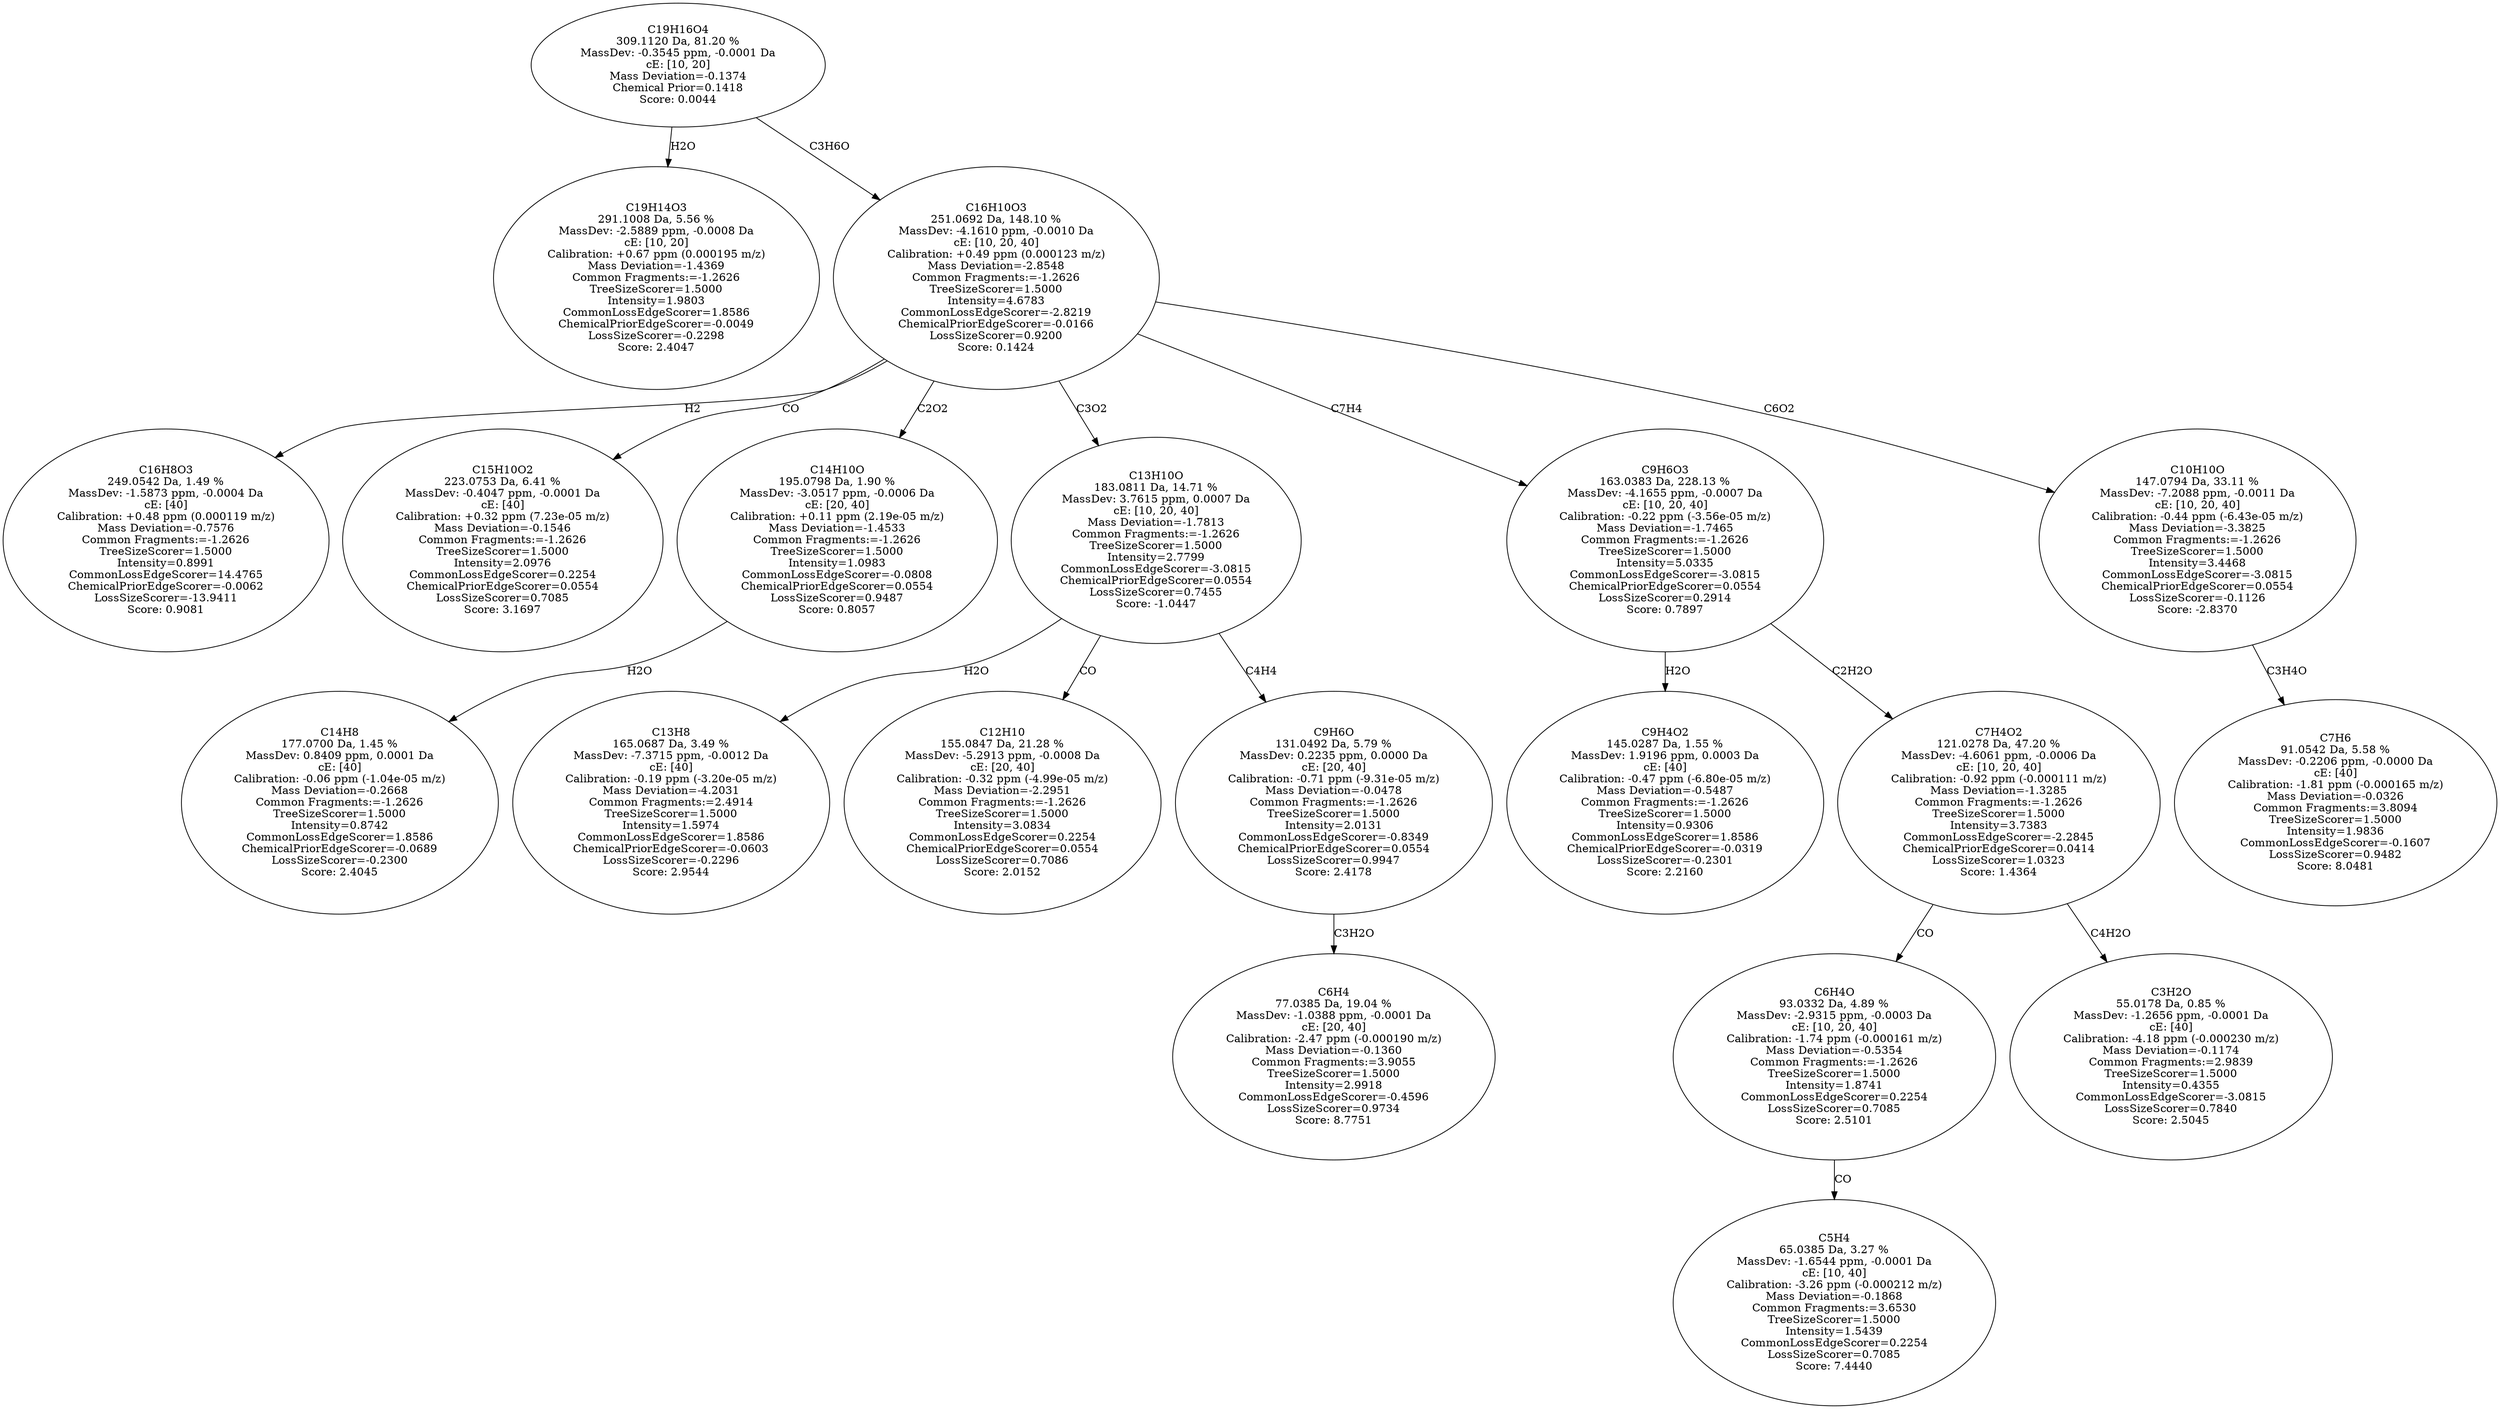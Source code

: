 strict digraph {
v1 [label="C19H14O3\n291.1008 Da, 5.56 %\nMassDev: -2.5889 ppm, -0.0008 Da\ncE: [10, 20]\nCalibration: +0.67 ppm (0.000195 m/z)\nMass Deviation=-1.4369\nCommon Fragments:=-1.2626\nTreeSizeScorer=1.5000\nIntensity=1.9803\nCommonLossEdgeScorer=1.8586\nChemicalPriorEdgeScorer=-0.0049\nLossSizeScorer=-0.2298\nScore: 2.4047"];
v2 [label="C16H8O3\n249.0542 Da, 1.49 %\nMassDev: -1.5873 ppm, -0.0004 Da\ncE: [40]\nCalibration: +0.48 ppm (0.000119 m/z)\nMass Deviation=-0.7576\nCommon Fragments:=-1.2626\nTreeSizeScorer=1.5000\nIntensity=0.8991\nCommonLossEdgeScorer=14.4765\nChemicalPriorEdgeScorer=-0.0062\nLossSizeScorer=-13.9411\nScore: 0.9081"];
v3 [label="C15H10O2\n223.0753 Da, 6.41 %\nMassDev: -0.4047 ppm, -0.0001 Da\ncE: [40]\nCalibration: +0.32 ppm (7.23e-05 m/z)\nMass Deviation=-0.1546\nCommon Fragments:=-1.2626\nTreeSizeScorer=1.5000\nIntensity=2.0976\nCommonLossEdgeScorer=0.2254\nChemicalPriorEdgeScorer=0.0554\nLossSizeScorer=0.7085\nScore: 3.1697"];
v4 [label="C14H8\n177.0700 Da, 1.45 %\nMassDev: 0.8409 ppm, 0.0001 Da\ncE: [40]\nCalibration: -0.06 ppm (-1.04e-05 m/z)\nMass Deviation=-0.2668\nCommon Fragments:=-1.2626\nTreeSizeScorer=1.5000\nIntensity=0.8742\nCommonLossEdgeScorer=1.8586\nChemicalPriorEdgeScorer=-0.0689\nLossSizeScorer=-0.2300\nScore: 2.4045"];
v5 [label="C14H10O\n195.0798 Da, 1.90 %\nMassDev: -3.0517 ppm, -0.0006 Da\ncE: [20, 40]\nCalibration: +0.11 ppm (2.19e-05 m/z)\nMass Deviation=-1.4533\nCommon Fragments:=-1.2626\nTreeSizeScorer=1.5000\nIntensity=1.0983\nCommonLossEdgeScorer=-0.0808\nChemicalPriorEdgeScorer=0.0554\nLossSizeScorer=0.9487\nScore: 0.8057"];
v6 [label="C13H8\n165.0687 Da, 3.49 %\nMassDev: -7.3715 ppm, -0.0012 Da\ncE: [40]\nCalibration: -0.19 ppm (-3.20e-05 m/z)\nMass Deviation=-4.2031\nCommon Fragments:=2.4914\nTreeSizeScorer=1.5000\nIntensity=1.5974\nCommonLossEdgeScorer=1.8586\nChemicalPriorEdgeScorer=-0.0603\nLossSizeScorer=-0.2296\nScore: 2.9544"];
v7 [label="C12H10\n155.0847 Da, 21.28 %\nMassDev: -5.2913 ppm, -0.0008 Da\ncE: [20, 40]\nCalibration: -0.32 ppm (-4.99e-05 m/z)\nMass Deviation=-2.2951\nCommon Fragments:=-1.2626\nTreeSizeScorer=1.5000\nIntensity=3.0834\nCommonLossEdgeScorer=0.2254\nChemicalPriorEdgeScorer=0.0554\nLossSizeScorer=0.7086\nScore: 2.0152"];
v8 [label="C6H4\n77.0385 Da, 19.04 %\nMassDev: -1.0388 ppm, -0.0001 Da\ncE: [20, 40]\nCalibration: -2.47 ppm (-0.000190 m/z)\nMass Deviation=-0.1360\nCommon Fragments:=3.9055\nTreeSizeScorer=1.5000\nIntensity=2.9918\nCommonLossEdgeScorer=-0.4596\nLossSizeScorer=0.9734\nScore: 8.7751"];
v9 [label="C9H6O\n131.0492 Da, 5.79 %\nMassDev: 0.2235 ppm, 0.0000 Da\ncE: [20, 40]\nCalibration: -0.71 ppm (-9.31e-05 m/z)\nMass Deviation=-0.0478\nCommon Fragments:=-1.2626\nTreeSizeScorer=1.5000\nIntensity=2.0131\nCommonLossEdgeScorer=-0.8349\nChemicalPriorEdgeScorer=0.0554\nLossSizeScorer=0.9947\nScore: 2.4178"];
v10 [label="C13H10O\n183.0811 Da, 14.71 %\nMassDev: 3.7615 ppm, 0.0007 Da\ncE: [10, 20, 40]\nMass Deviation=-1.7813\nCommon Fragments:=-1.2626\nTreeSizeScorer=1.5000\nIntensity=2.7799\nCommonLossEdgeScorer=-3.0815\nChemicalPriorEdgeScorer=0.0554\nLossSizeScorer=0.7455\nScore: -1.0447"];
v11 [label="C9H4O2\n145.0287 Da, 1.55 %\nMassDev: 1.9196 ppm, 0.0003 Da\ncE: [40]\nCalibration: -0.47 ppm (-6.80e-05 m/z)\nMass Deviation=-0.5487\nCommon Fragments:=-1.2626\nTreeSizeScorer=1.5000\nIntensity=0.9306\nCommonLossEdgeScorer=1.8586\nChemicalPriorEdgeScorer=-0.0319\nLossSizeScorer=-0.2301\nScore: 2.2160"];
v12 [label="C5H4\n65.0385 Da, 3.27 %\nMassDev: -1.6544 ppm, -0.0001 Da\ncE: [10, 40]\nCalibration: -3.26 ppm (-0.000212 m/z)\nMass Deviation=-0.1868\nCommon Fragments:=3.6530\nTreeSizeScorer=1.5000\nIntensity=1.5439\nCommonLossEdgeScorer=0.2254\nLossSizeScorer=0.7085\nScore: 7.4440"];
v13 [label="C6H4O\n93.0332 Da, 4.89 %\nMassDev: -2.9315 ppm, -0.0003 Da\ncE: [10, 20, 40]\nCalibration: -1.74 ppm (-0.000161 m/z)\nMass Deviation=-0.5354\nCommon Fragments:=-1.2626\nTreeSizeScorer=1.5000\nIntensity=1.8741\nCommonLossEdgeScorer=0.2254\nLossSizeScorer=0.7085\nScore: 2.5101"];
v14 [label="C3H2O\n55.0178 Da, 0.85 %\nMassDev: -1.2656 ppm, -0.0001 Da\ncE: [40]\nCalibration: -4.18 ppm (-0.000230 m/z)\nMass Deviation=-0.1174\nCommon Fragments:=2.9839\nTreeSizeScorer=1.5000\nIntensity=0.4355\nCommonLossEdgeScorer=-3.0815\nLossSizeScorer=0.7840\nScore: 2.5045"];
v15 [label="C7H4O2\n121.0278 Da, 47.20 %\nMassDev: -4.6061 ppm, -0.0006 Da\ncE: [10, 20, 40]\nCalibration: -0.92 ppm (-0.000111 m/z)\nMass Deviation=-1.3285\nCommon Fragments:=-1.2626\nTreeSizeScorer=1.5000\nIntensity=3.7383\nCommonLossEdgeScorer=-2.2845\nChemicalPriorEdgeScorer=0.0414\nLossSizeScorer=1.0323\nScore: 1.4364"];
v16 [label="C9H6O3\n163.0383 Da, 228.13 %\nMassDev: -4.1655 ppm, -0.0007 Da\ncE: [10, 20, 40]\nCalibration: -0.22 ppm (-3.56e-05 m/z)\nMass Deviation=-1.7465\nCommon Fragments:=-1.2626\nTreeSizeScorer=1.5000\nIntensity=5.0335\nCommonLossEdgeScorer=-3.0815\nChemicalPriorEdgeScorer=0.0554\nLossSizeScorer=0.2914\nScore: 0.7897"];
v17 [label="C7H6\n91.0542 Da, 5.58 %\nMassDev: -0.2206 ppm, -0.0000 Da\ncE: [40]\nCalibration: -1.81 ppm (-0.000165 m/z)\nMass Deviation=-0.0326\nCommon Fragments:=3.8094\nTreeSizeScorer=1.5000\nIntensity=1.9836\nCommonLossEdgeScorer=-0.1607\nLossSizeScorer=0.9482\nScore: 8.0481"];
v18 [label="C10H10O\n147.0794 Da, 33.11 %\nMassDev: -7.2088 ppm, -0.0011 Da\ncE: [10, 20, 40]\nCalibration: -0.44 ppm (-6.43e-05 m/z)\nMass Deviation=-3.3825\nCommon Fragments:=-1.2626\nTreeSizeScorer=1.5000\nIntensity=3.4468\nCommonLossEdgeScorer=-3.0815\nChemicalPriorEdgeScorer=0.0554\nLossSizeScorer=-0.1126\nScore: -2.8370"];
v19 [label="C16H10O3\n251.0692 Da, 148.10 %\nMassDev: -4.1610 ppm, -0.0010 Da\ncE: [10, 20, 40]\nCalibration: +0.49 ppm (0.000123 m/z)\nMass Deviation=-2.8548\nCommon Fragments:=-1.2626\nTreeSizeScorer=1.5000\nIntensity=4.6783\nCommonLossEdgeScorer=-2.8219\nChemicalPriorEdgeScorer=-0.0166\nLossSizeScorer=0.9200\nScore: 0.1424"];
v20 [label="C19H16O4\n309.1120 Da, 81.20 %\nMassDev: -0.3545 ppm, -0.0001 Da\ncE: [10, 20]\nMass Deviation=-0.1374\nChemical Prior=0.1418\nScore: 0.0044"];
v20 -> v1 [label="H2O"];
v19 -> v2 [label="H2"];
v19 -> v3 [label="CO"];
v5 -> v4 [label="H2O"];
v19 -> v5 [label="C2O2"];
v10 -> v6 [label="H2O"];
v10 -> v7 [label="CO"];
v9 -> v8 [label="C3H2O"];
v10 -> v9 [label="C4H4"];
v19 -> v10 [label="C3O2"];
v16 -> v11 [label="H2O"];
v13 -> v12 [label="CO"];
v15 -> v13 [label="CO"];
v15 -> v14 [label="C4H2O"];
v16 -> v15 [label="C2H2O"];
v19 -> v16 [label="C7H4"];
v18 -> v17 [label="C3H4O"];
v19 -> v18 [label="C6O2"];
v20 -> v19 [label="C3H6O"];
}